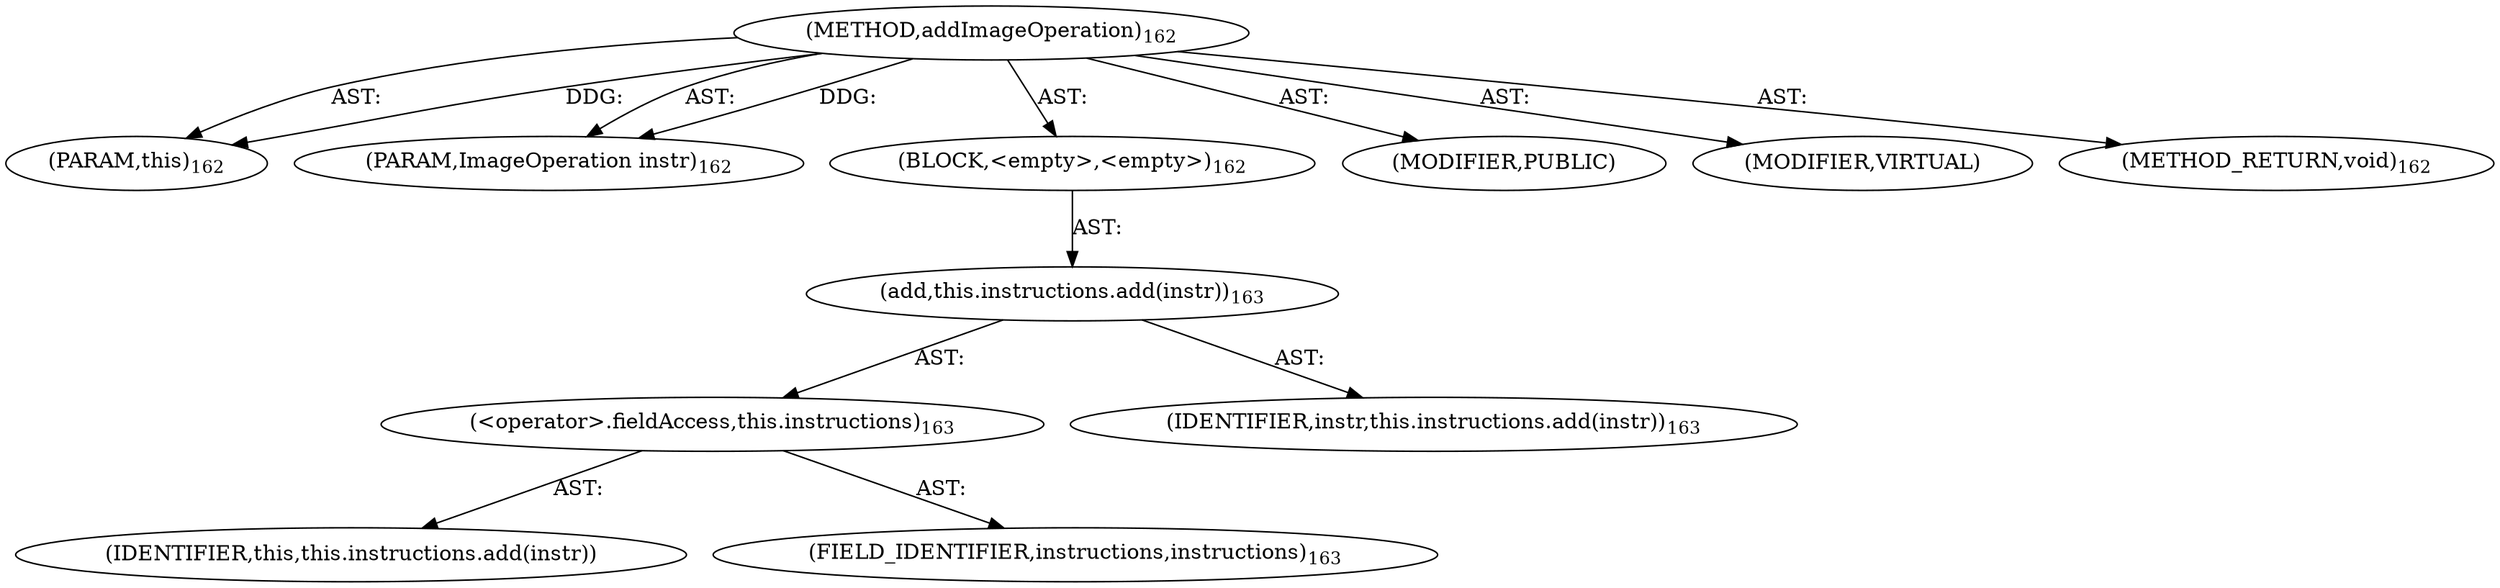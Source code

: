 digraph "addImageOperation" {  
"111669149703" [label = <(METHOD,addImageOperation)<SUB>162</SUB>> ]
"115964117008" [label = <(PARAM,this)<SUB>162</SUB>> ]
"115964117009" [label = <(PARAM,ImageOperation instr)<SUB>162</SUB>> ]
"25769803783" [label = <(BLOCK,&lt;empty&gt;,&lt;empty&gt;)<SUB>162</SUB>> ]
"30064771086" [label = <(add,this.instructions.add(instr))<SUB>163</SUB>> ]
"30064771087" [label = <(&lt;operator&gt;.fieldAccess,this.instructions)<SUB>163</SUB>> ]
"68719476758" [label = <(IDENTIFIER,this,this.instructions.add(instr))> ]
"55834574855" [label = <(FIELD_IDENTIFIER,instructions,instructions)<SUB>163</SUB>> ]
"68719476759" [label = <(IDENTIFIER,instr,this.instructions.add(instr))<SUB>163</SUB>> ]
"133143986198" [label = <(MODIFIER,PUBLIC)> ]
"133143986199" [label = <(MODIFIER,VIRTUAL)> ]
"128849018887" [label = <(METHOD_RETURN,void)<SUB>162</SUB>> ]
  "111669149703" -> "115964117008"  [ label = "AST: "] 
  "111669149703" -> "115964117009"  [ label = "AST: "] 
  "111669149703" -> "25769803783"  [ label = "AST: "] 
  "111669149703" -> "133143986198"  [ label = "AST: "] 
  "111669149703" -> "133143986199"  [ label = "AST: "] 
  "111669149703" -> "128849018887"  [ label = "AST: "] 
  "25769803783" -> "30064771086"  [ label = "AST: "] 
  "30064771086" -> "30064771087"  [ label = "AST: "] 
  "30064771086" -> "68719476759"  [ label = "AST: "] 
  "30064771087" -> "68719476758"  [ label = "AST: "] 
  "30064771087" -> "55834574855"  [ label = "AST: "] 
  "111669149703" -> "115964117008"  [ label = "DDG: "] 
  "111669149703" -> "115964117009"  [ label = "DDG: "] 
}
